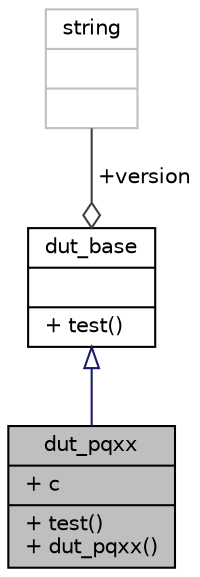 digraph "dut_pqxx"
{
 // LATEX_PDF_SIZE
  edge [fontname="Helvetica",fontsize="10",labelfontname="Helvetica",labelfontsize="10"];
  node [fontname="Helvetica",fontsize="10",shape=record];
  Node1 [label="{dut_pqxx\n|+ c\l|+ test()\l+ dut_pqxx()\l}",height=0.2,width=0.4,color="black", fillcolor="grey75", style="filled", fontcolor="black",tooltip=" "];
  Node2 -> Node1 [dir="back",color="midnightblue",fontsize="10",style="solid",arrowtail="onormal",fontname="Helvetica"];
  Node2 [label="{dut_base\n||+ test()\l}",height=0.2,width=0.4,color="black", fillcolor="white", style="filled",URL="$structdut__base.html",tooltip=" "];
  Node3 -> Node2 [color="grey25",fontsize="10",style="solid",label=" +version" ,arrowhead="odiamond",fontname="Helvetica"];
  Node3 [label="{string\n||}",height=0.2,width=0.4,color="grey75", fillcolor="white", style="filled",tooltip=" "];
}
